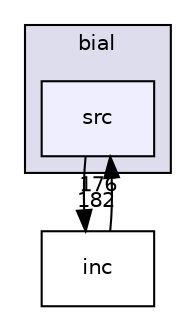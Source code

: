 digraph "bial/src" {
  compound=true
  node [ fontsize="10", fontname="Helvetica"];
  edge [ labelfontsize="10", labelfontname="Helvetica"];
  subgraph clusterdir_752bf115b6f73c9d98878bf7307d3054 {
    graph [ bgcolor="#ddddee", pencolor="black", label="bial" fontname="Helvetica", fontsize="10", URL="dir_752bf115b6f73c9d98878bf7307d3054.html"]
  dir_e2e320437563f4a83b6f9d66d7c638f8 [shape=box, label="src", style="filled", fillcolor="#eeeeff", pencolor="black", URL="dir_e2e320437563f4a83b6f9d66d7c638f8.html"];
  }
  dir_695d0ead6f0fa47e011cca134ab87240 [shape=box label="inc" URL="dir_695d0ead6f0fa47e011cca134ab87240.html"];
  dir_e2e320437563f4a83b6f9d66d7c638f8->dir_695d0ead6f0fa47e011cca134ab87240 [headlabel="182", labeldistance=1.5 headhref="dir_000008_000004.html"];
  dir_695d0ead6f0fa47e011cca134ab87240->dir_e2e320437563f4a83b6f9d66d7c638f8 [headlabel="176", labeldistance=1.5 headhref="dir_000004_000008.html"];
}
